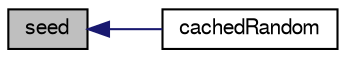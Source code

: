 digraph "seed"
{
  bgcolor="transparent";
  edge [fontname="FreeSans",fontsize="10",labelfontname="FreeSans",labelfontsize="10"];
  node [fontname="FreeSans",fontsize="10",shape=record];
  rankdir="LR";
  Node15 [label="seed",height=0.2,width=0.4,color="black", fillcolor="grey75", style="filled", fontcolor="black"];
  Node15 -> Node16 [dir="back",color="midnightblue",fontsize="10",style="solid",fontname="FreeSans"];
  Node16 [label="cachedRandom",height=0.2,width=0.4,color="black",URL="$a28134.html#aa1622abe1f8213f70af7fd41229cca7c",tooltip="Construct given seed and sample count. "];
}
